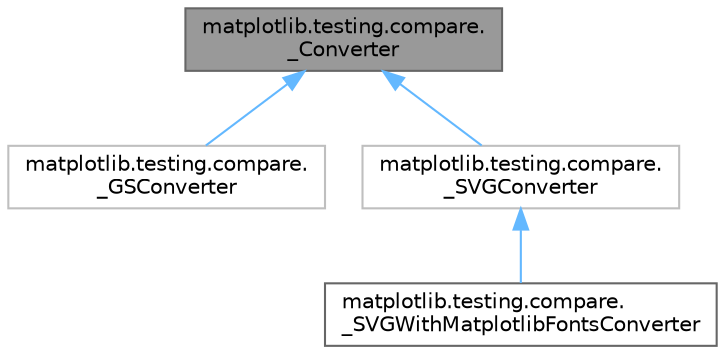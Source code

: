 digraph "matplotlib.testing.compare._Converter"
{
 // LATEX_PDF_SIZE
  bgcolor="transparent";
  edge [fontname=Helvetica,fontsize=10,labelfontname=Helvetica,labelfontsize=10];
  node [fontname=Helvetica,fontsize=10,shape=box,height=0.2,width=0.4];
  Node1 [id="Node000001",label="matplotlib.testing.compare.\l_Converter",height=0.2,width=0.4,color="gray40", fillcolor="grey60", style="filled", fontcolor="black",tooltip=" "];
  Node1 -> Node2 [id="edge1_Node000001_Node000002",dir="back",color="steelblue1",style="solid",tooltip=" "];
  Node2 [id="Node000002",label="matplotlib.testing.compare.\l_GSConverter",height=0.2,width=0.4,color="grey75", fillcolor="white", style="filled",URL="$d4/d1d/classmatplotlib_1_1testing_1_1compare_1_1__GSConverter.html",tooltip=" "];
  Node1 -> Node3 [id="edge2_Node000001_Node000003",dir="back",color="steelblue1",style="solid",tooltip=" "];
  Node3 [id="Node000003",label="matplotlib.testing.compare.\l_SVGConverter",height=0.2,width=0.4,color="grey75", fillcolor="white", style="filled",URL="$d1/d10/classmatplotlib_1_1testing_1_1compare_1_1__SVGConverter.html",tooltip=" "];
  Node3 -> Node4 [id="edge3_Node000003_Node000004",dir="back",color="steelblue1",style="solid",tooltip=" "];
  Node4 [id="Node000004",label="matplotlib.testing.compare.\l_SVGWithMatplotlibFontsConverter",height=0.2,width=0.4,color="gray40", fillcolor="white", style="filled",URL="$db/d53/classmatplotlib_1_1testing_1_1compare_1_1__SVGWithMatplotlibFontsConverter.html",tooltip=" "];
}
